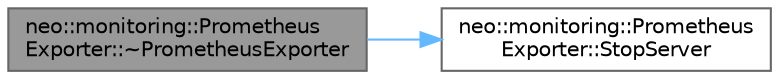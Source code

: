 digraph "neo::monitoring::PrometheusExporter::~PrometheusExporter"
{
 // LATEX_PDF_SIZE
  bgcolor="transparent";
  edge [fontname=Helvetica,fontsize=10,labelfontname=Helvetica,labelfontsize=10];
  node [fontname=Helvetica,fontsize=10,shape=box,height=0.2,width=0.4];
  rankdir="LR";
  Node1 [id="Node000001",label="neo::monitoring::Prometheus\lExporter::~PrometheusExporter",height=0.2,width=0.4,color="gray40", fillcolor="grey60", style="filled", fontcolor="black",tooltip=" "];
  Node1 -> Node2 [id="edge1_Node000001_Node000002",color="steelblue1",style="solid",tooltip=" "];
  Node2 [id="Node000002",label="neo::monitoring::Prometheus\lExporter::StopServer",height=0.2,width=0.4,color="grey40", fillcolor="white", style="filled",URL="$classneo_1_1monitoring_1_1_prometheus_exporter.html#af4aec4210f484995e10ccd21caf0bb06",tooltip="Stop HTTP server."];
}
